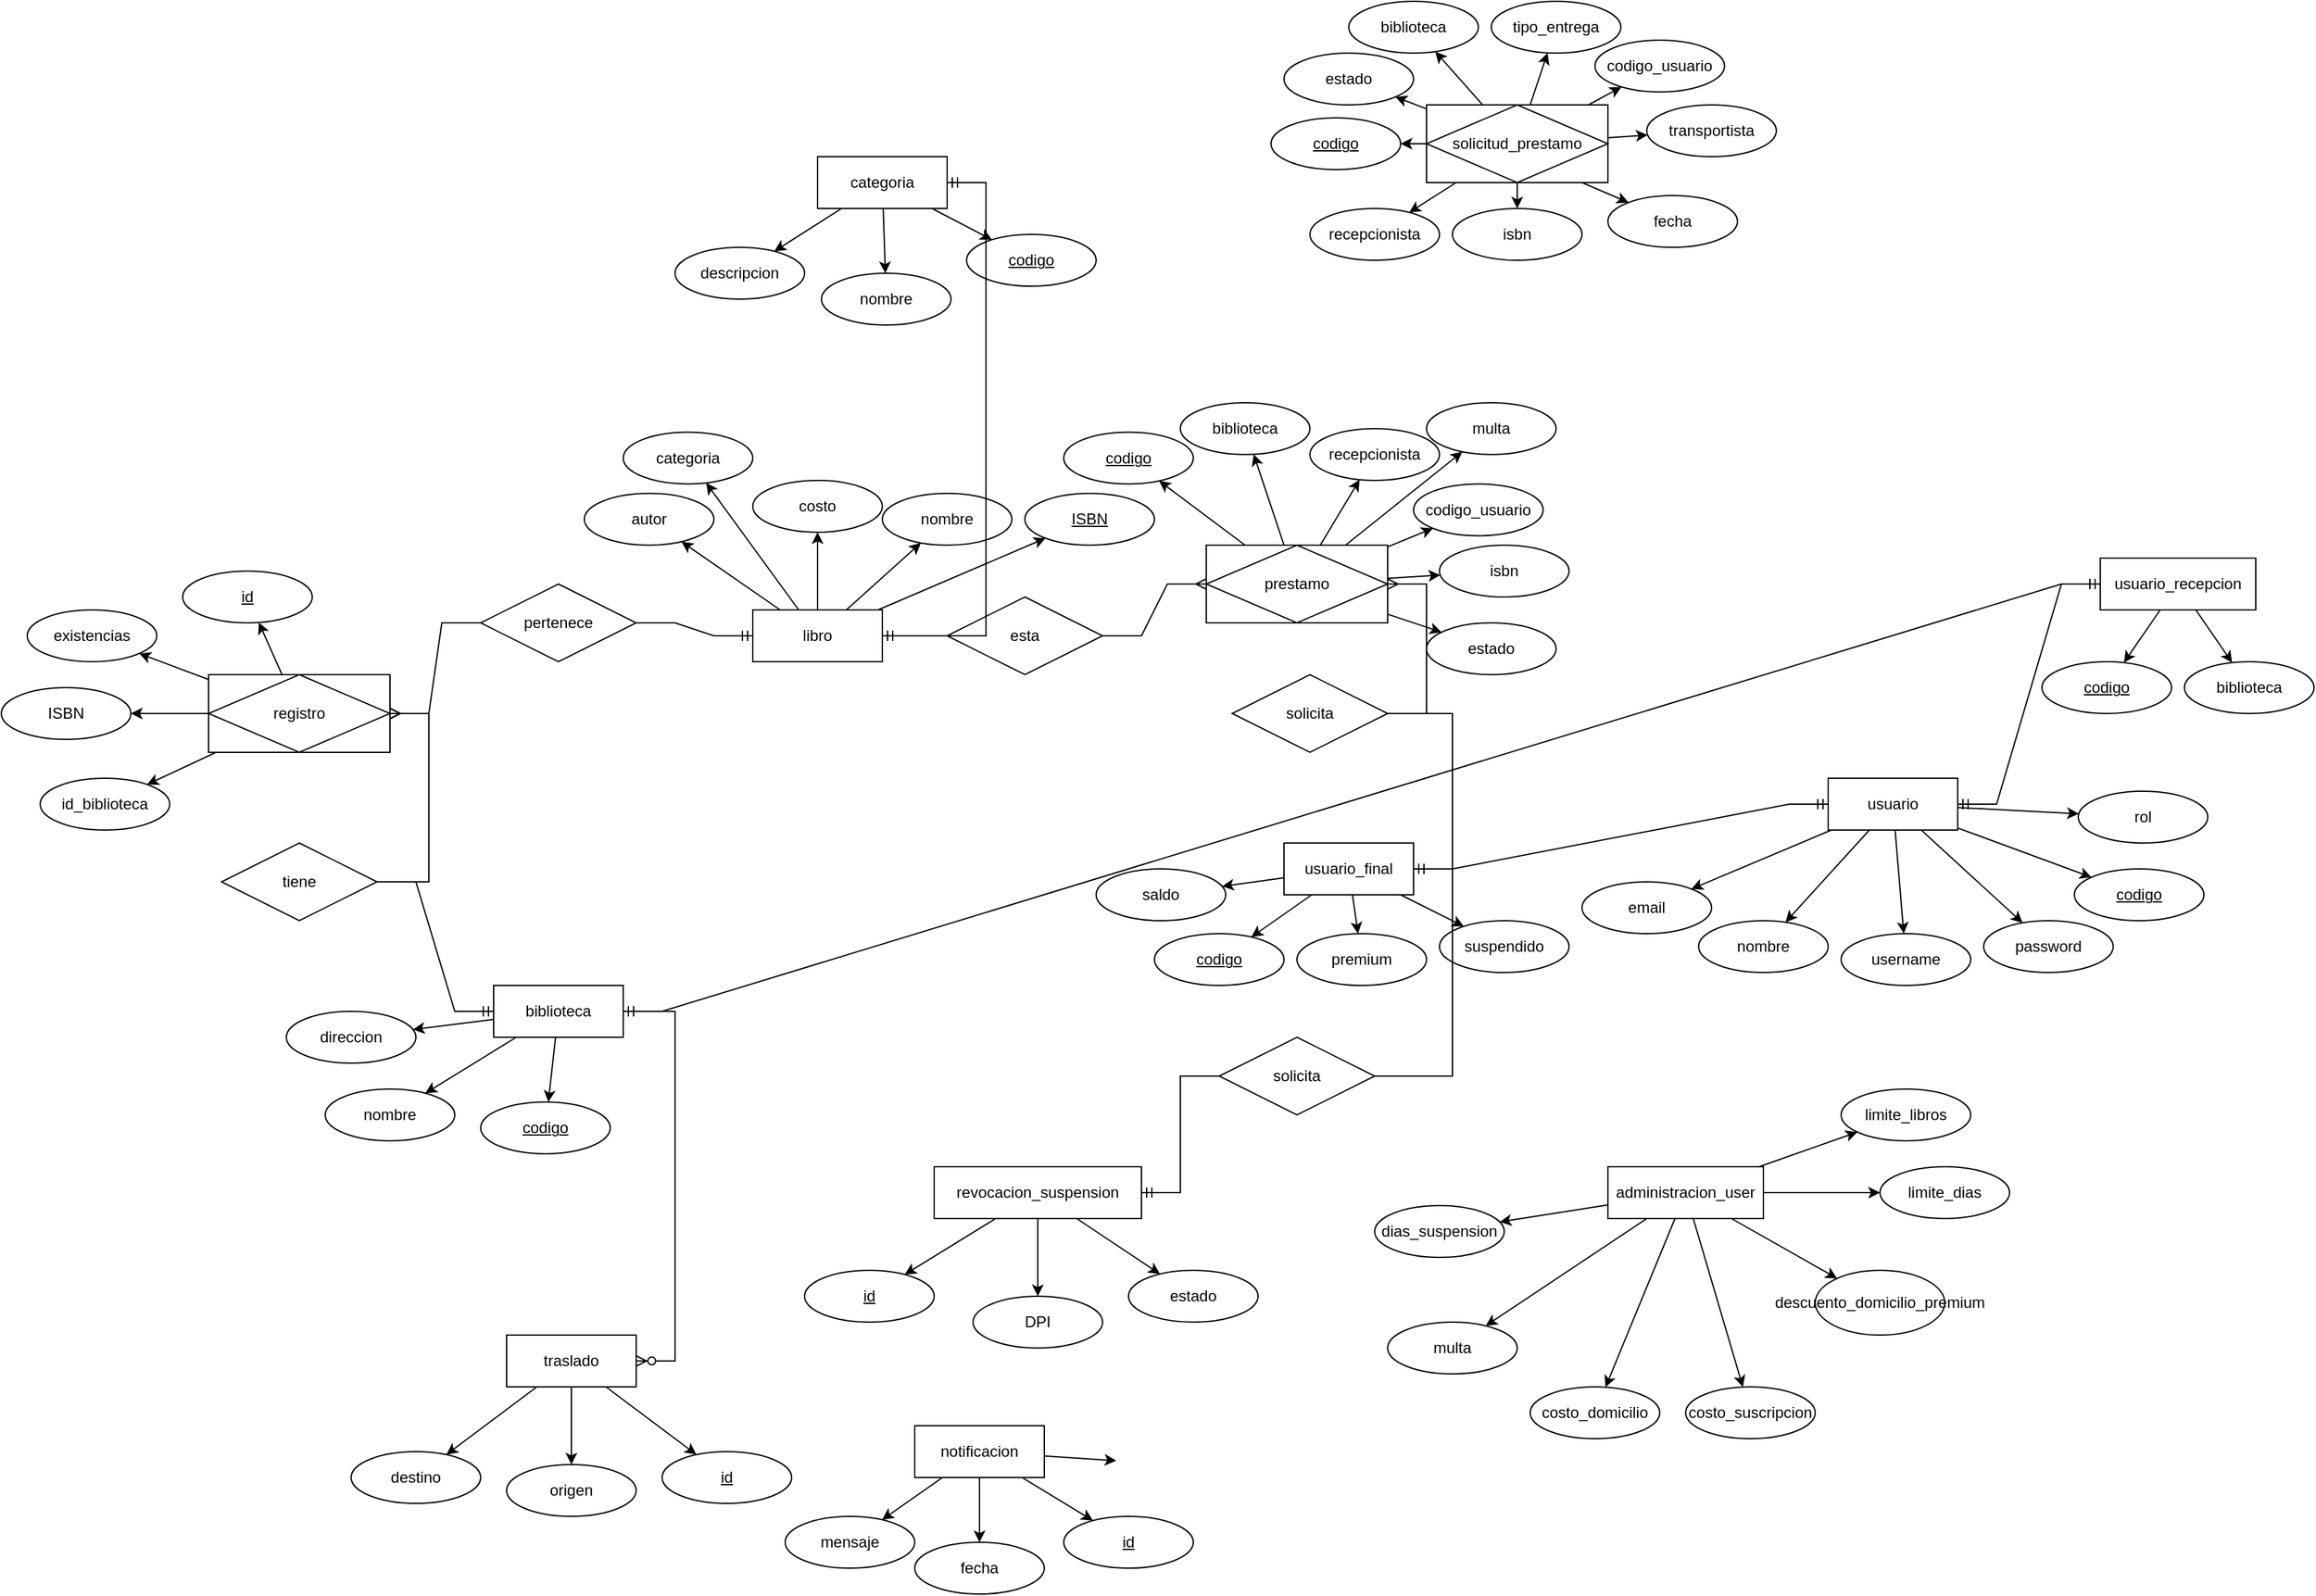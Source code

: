 <mxfile version="21.6.8" type="device">
  <diagram id="R2lEEEUBdFMjLlhIrx00" name="Page-1">
    <mxGraphModel dx="2083" dy="1820" grid="1" gridSize="10" guides="1" tooltips="1" connect="1" arrows="1" fold="1" page="1" pageScale="1" pageWidth="850" pageHeight="1100" math="0" shadow="0" extFonts="Permanent Marker^https://fonts.googleapis.com/css?family=Permanent+Marker">
      <root>
        <mxCell id="0" />
        <mxCell id="1" parent="0" />
        <mxCell id="GOXBHIDc6OL2304Vpb3k-1" value="biblioteca" style="whiteSpace=wrap;html=1;align=center;" parent="1" vertex="1">
          <mxGeometry x="100" y="380" width="100" height="40" as="geometry" />
        </mxCell>
        <mxCell id="GOXBHIDc6OL2304Vpb3k-2" value="usuario_final" style="whiteSpace=wrap;html=1;align=center;" parent="1" vertex="1">
          <mxGeometry x="710" y="270" width="100" height="40" as="geometry" />
        </mxCell>
        <mxCell id="GOXBHIDc6OL2304Vpb3k-3" value="libro" style="whiteSpace=wrap;html=1;align=center;" parent="1" vertex="1">
          <mxGeometry x="300" y="90" width="100" height="40" as="geometry" />
        </mxCell>
        <mxCell id="GOXBHIDc6OL2304Vpb3k-5" value="nombre" style="ellipse;whiteSpace=wrap;html=1;align=center;" parent="1" vertex="1">
          <mxGeometry x="400" width="100" height="40" as="geometry" />
        </mxCell>
        <mxCell id="GOXBHIDc6OL2304Vpb3k-6" value="autor" style="ellipse;whiteSpace=wrap;html=1;align=center;" parent="1" vertex="1">
          <mxGeometry x="170" width="100" height="40" as="geometry" />
        </mxCell>
        <mxCell id="GOXBHIDc6OL2304Vpb3k-10" value="" style="endArrow=classic;html=1;rounded=0;" parent="1" source="GOXBHIDc6OL2304Vpb3k-3" target="GOXBHIDc6OL2304Vpb3k-5" edge="1">
          <mxGeometry width="50" height="50" relative="1" as="geometry">
            <mxPoint x="310" y="70" as="sourcePoint" />
            <mxPoint x="360" y="20" as="targetPoint" />
          </mxGeometry>
        </mxCell>
        <mxCell id="GOXBHIDc6OL2304Vpb3k-12" value="" style="endArrow=classic;html=1;rounded=0;" parent="1" source="GOXBHIDc6OL2304Vpb3k-3" target="GOXBHIDc6OL2304Vpb3k-6" edge="1">
          <mxGeometry width="50" height="50" relative="1" as="geometry">
            <mxPoint x="270" y="100" as="sourcePoint" />
            <mxPoint x="354" y="60" as="targetPoint" />
          </mxGeometry>
        </mxCell>
        <mxCell id="GOXBHIDc6OL2304Vpb3k-13" value="ISBN" style="ellipse;whiteSpace=wrap;html=1;align=center;fontStyle=4;" parent="1" vertex="1">
          <mxGeometry x="510" width="100" height="40" as="geometry" />
        </mxCell>
        <mxCell id="GOXBHIDc6OL2304Vpb3k-14" value="" style="endArrow=classic;html=1;rounded=0;" parent="1" source="GOXBHIDc6OL2304Vpb3k-3" target="GOXBHIDc6OL2304Vpb3k-13" edge="1">
          <mxGeometry width="50" height="50" relative="1" as="geometry">
            <mxPoint x="440" y="110" as="sourcePoint" />
            <mxPoint x="459" y="57" as="targetPoint" />
          </mxGeometry>
        </mxCell>
        <mxCell id="GOXBHIDc6OL2304Vpb3k-17" value="codigo" style="ellipse;whiteSpace=wrap;html=1;align=center;fontStyle=4;" parent="1" vertex="1">
          <mxGeometry x="90" y="470" width="100" height="40" as="geometry" />
        </mxCell>
        <mxCell id="GOXBHIDc6OL2304Vpb3k-18" value="" style="endArrow=classic;html=1;rounded=0;" parent="1" source="GOXBHIDc6OL2304Vpb3k-1" target="GOXBHIDc6OL2304Vpb3k-17" edge="1">
          <mxGeometry width="50" height="50" relative="1" as="geometry">
            <mxPoint x="421" y="250" as="sourcePoint" />
            <mxPoint x="489" y="207" as="targetPoint" />
          </mxGeometry>
        </mxCell>
        <mxCell id="GOXBHIDc6OL2304Vpb3k-19" value="prestamo" style="shape=associativeEntity;whiteSpace=wrap;html=1;align=center;" parent="1" vertex="1">
          <mxGeometry x="650" y="40" width="140" height="60" as="geometry" />
        </mxCell>
        <mxCell id="GOXBHIDc6OL2304Vpb3k-23" value="solicita" style="shape=rhombus;perimeter=rhombusPerimeter;whiteSpace=wrap;html=1;align=center;" parent="1" vertex="1">
          <mxGeometry x="670" y="140" width="120" height="60" as="geometry" />
        </mxCell>
        <mxCell id="GOXBHIDc6OL2304Vpb3k-25" value="" style="edgeStyle=entityRelationEdgeStyle;fontSize=12;html=1;endArrow=ERmandOne;rounded=0;" parent="1" source="GOXBHIDc6OL2304Vpb3k-23" target="GOXBHIDc6OL2304Vpb3k-2" edge="1">
          <mxGeometry width="100" height="100" relative="1" as="geometry">
            <mxPoint x="340" y="300" as="sourcePoint" />
            <mxPoint x="440" y="200" as="targetPoint" />
          </mxGeometry>
        </mxCell>
        <mxCell id="GOXBHIDc6OL2304Vpb3k-26" value="" style="edgeStyle=entityRelationEdgeStyle;fontSize=12;html=1;endArrow=ERmany;rounded=0;" parent="1" source="GOXBHIDc6OL2304Vpb3k-23" target="GOXBHIDc6OL2304Vpb3k-19" edge="1">
          <mxGeometry width="100" height="100" relative="1" as="geometry">
            <mxPoint x="340" y="300" as="sourcePoint" />
            <mxPoint x="440" y="200" as="targetPoint" />
          </mxGeometry>
        </mxCell>
        <mxCell id="GOXBHIDc6OL2304Vpb3k-27" value="esta" style="shape=rhombus;perimeter=rhombusPerimeter;whiteSpace=wrap;html=1;align=center;" parent="1" vertex="1">
          <mxGeometry x="450" y="80" width="120" height="60" as="geometry" />
        </mxCell>
        <mxCell id="GOXBHIDc6OL2304Vpb3k-28" value="" style="edgeStyle=entityRelationEdgeStyle;fontSize=12;html=1;endArrow=ERmandOne;rounded=0;" parent="1" source="GOXBHIDc6OL2304Vpb3k-27" target="GOXBHIDc6OL2304Vpb3k-3" edge="1">
          <mxGeometry width="100" height="100" relative="1" as="geometry">
            <mxPoint x="130" y="280" as="sourcePoint" />
            <mxPoint x="530" y="240" as="targetPoint" />
          </mxGeometry>
        </mxCell>
        <mxCell id="GOXBHIDc6OL2304Vpb3k-29" value="" style="edgeStyle=entityRelationEdgeStyle;fontSize=12;html=1;endArrow=ERmany;rounded=0;" parent="1" source="GOXBHIDc6OL2304Vpb3k-27" target="GOXBHIDc6OL2304Vpb3k-19" edge="1">
          <mxGeometry width="100" height="100" relative="1" as="geometry">
            <mxPoint x="130" y="280" as="sourcePoint" />
            <mxPoint x="530" y="90" as="targetPoint" />
          </mxGeometry>
        </mxCell>
        <mxCell id="GOXBHIDc6OL2304Vpb3k-30" value="&lt;div&gt;codigo&lt;/div&gt;" style="ellipse;whiteSpace=wrap;html=1;align=center;fontStyle=4;" parent="1" vertex="1">
          <mxGeometry x="610" y="340" width="100" height="40" as="geometry" />
        </mxCell>
        <mxCell id="GOXBHIDc6OL2304Vpb3k-31" value="" style="endArrow=classic;html=1;rounded=0;" parent="1" source="GOXBHIDc6OL2304Vpb3k-2" target="GOXBHIDc6OL2304Vpb3k-30" edge="1">
          <mxGeometry width="50" height="50" relative="1" as="geometry">
            <mxPoint x="577" y="430" as="sourcePoint" />
            <mxPoint x="639" y="397" as="targetPoint" />
          </mxGeometry>
        </mxCell>
        <mxCell id="GOXBHIDc6OL2304Vpb3k-45" value="registro" style="shape=associativeEntity;whiteSpace=wrap;html=1;align=center;" parent="1" vertex="1">
          <mxGeometry x="-120" y="140" width="140" height="60" as="geometry" />
        </mxCell>
        <mxCell id="GOXBHIDc6OL2304Vpb3k-46" value="pertenece" style="shape=rhombus;perimeter=rhombusPerimeter;whiteSpace=wrap;html=1;align=center;" parent="1" vertex="1">
          <mxGeometry x="90" y="70" width="120" height="60" as="geometry" />
        </mxCell>
        <mxCell id="GOXBHIDc6OL2304Vpb3k-47" value="" style="edgeStyle=entityRelationEdgeStyle;fontSize=12;html=1;endArrow=ERmandOne;rounded=0;" parent="1" source="GOXBHIDc6OL2304Vpb3k-46" target="GOXBHIDc6OL2304Vpb3k-3" edge="1">
          <mxGeometry width="100" height="100" relative="1" as="geometry">
            <mxPoint x="-250" y="580" as="sourcePoint" />
            <mxPoint x="20" y="410" as="targetPoint" />
          </mxGeometry>
        </mxCell>
        <mxCell id="GOXBHIDc6OL2304Vpb3k-48" value="" style="edgeStyle=entityRelationEdgeStyle;fontSize=12;html=1;endArrow=ERmany;rounded=0;" parent="1" source="GOXBHIDc6OL2304Vpb3k-46" target="GOXBHIDc6OL2304Vpb3k-45" edge="1">
          <mxGeometry width="100" height="100" relative="1" as="geometry">
            <mxPoint x="-250" y="580" as="sourcePoint" />
            <mxPoint x="150" y="390" as="targetPoint" />
          </mxGeometry>
        </mxCell>
        <mxCell id="GOXBHIDc6OL2304Vpb3k-49" value="tiene" style="shape=rhombus;perimeter=rhombusPerimeter;whiteSpace=wrap;html=1;align=center;" parent="1" vertex="1">
          <mxGeometry x="-110" y="270" width="120" height="60" as="geometry" />
        </mxCell>
        <mxCell id="GOXBHIDc6OL2304Vpb3k-50" value="" style="edgeStyle=entityRelationEdgeStyle;fontSize=12;html=1;endArrow=ERmandOne;rounded=0;" parent="1" source="GOXBHIDc6OL2304Vpb3k-49" target="GOXBHIDc6OL2304Vpb3k-1" edge="1">
          <mxGeometry width="100" height="100" relative="1" as="geometry">
            <mxPoint x="-190" y="320" as="sourcePoint" />
            <mxPoint x="260" y="290" as="targetPoint" />
          </mxGeometry>
        </mxCell>
        <mxCell id="GOXBHIDc6OL2304Vpb3k-53" value="" style="edgeStyle=entityRelationEdgeStyle;fontSize=12;html=1;endArrow=ERmany;rounded=0;" parent="1" source="GOXBHIDc6OL2304Vpb3k-49" target="GOXBHIDc6OL2304Vpb3k-45" edge="1">
          <mxGeometry width="100" height="100" relative="1" as="geometry">
            <mxPoint x="100" y="110" as="sourcePoint" />
            <mxPoint x="130" y="260" as="targetPoint" />
          </mxGeometry>
        </mxCell>
        <mxCell id="x2etIQxD-up1JLlrIb8q-1" value="id" style="ellipse;whiteSpace=wrap;html=1;align=center;fontStyle=4;" parent="1" vertex="1">
          <mxGeometry x="-140" y="60" width="100" height="40" as="geometry" />
        </mxCell>
        <mxCell id="x2etIQxD-up1JLlrIb8q-2" value="existencias" style="ellipse;whiteSpace=wrap;html=1;align=center;" parent="1" vertex="1">
          <mxGeometry x="-260" y="90" width="100" height="40" as="geometry" />
        </mxCell>
        <mxCell id="x2etIQxD-up1JLlrIb8q-3" value="" style="endArrow=classic;html=1;rounded=0;" parent="1" source="GOXBHIDc6OL2304Vpb3k-45" target="x2etIQxD-up1JLlrIb8q-1" edge="1">
          <mxGeometry width="50" height="50" relative="1" as="geometry">
            <mxPoint x="331" y="100" as="sourcePoint" />
            <mxPoint x="255" y="47" as="targetPoint" />
          </mxGeometry>
        </mxCell>
        <mxCell id="x2etIQxD-up1JLlrIb8q-5" value="" style="endArrow=classic;html=1;rounded=0;" parent="1" source="GOXBHIDc6OL2304Vpb3k-45" target="x2etIQxD-up1JLlrIb8q-2" edge="1">
          <mxGeometry width="50" height="50" relative="1" as="geometry">
            <mxPoint x="351" y="120" as="sourcePoint" />
            <mxPoint x="275" y="67" as="targetPoint" />
          </mxGeometry>
        </mxCell>
        <mxCell id="x2etIQxD-up1JLlrIb8q-7" value="" style="endArrow=classic;html=1;rounded=0;" parent="1" source="GOXBHIDc6OL2304Vpb3k-45" target="x2etIQxD-up1JLlrIb8q-8" edge="1">
          <mxGeometry width="50" height="50" relative="1" as="geometry">
            <mxPoint x="-212" y="140" as="sourcePoint" />
            <mxPoint x="-176.942" y="199.833" as="targetPoint" />
          </mxGeometry>
        </mxCell>
        <mxCell id="x2etIQxD-up1JLlrIb8q-8" value="id_biblioteca" style="ellipse;whiteSpace=wrap;html=1;align=center;" parent="1" vertex="1">
          <mxGeometry x="-250" y="220" width="100" height="40" as="geometry" />
        </mxCell>
        <mxCell id="x2etIQxD-up1JLlrIb8q-9" value="" style="endArrow=classic;html=1;rounded=0;" parent="1" source="GOXBHIDc6OL2304Vpb3k-45" target="x2etIQxD-up1JLlrIb8q-10" edge="1">
          <mxGeometry width="50" height="50" relative="1" as="geometry">
            <mxPoint x="-110" y="193" as="sourcePoint" />
            <mxPoint x="-166.942" y="209.833" as="targetPoint" />
          </mxGeometry>
        </mxCell>
        <mxCell id="x2etIQxD-up1JLlrIb8q-10" value="ISBN" style="ellipse;whiteSpace=wrap;html=1;align=center;" parent="1" vertex="1">
          <mxGeometry x="-280" y="150" width="100" height="40" as="geometry" />
        </mxCell>
        <mxCell id="x2etIQxD-up1JLlrIb8q-11" value="biblioteca" style="ellipse;whiteSpace=wrap;html=1;align=center;" parent="1" vertex="1">
          <mxGeometry x="630" y="-70" width="100" height="40" as="geometry" />
        </mxCell>
        <mxCell id="x2etIQxD-up1JLlrIb8q-12" value="" style="endArrow=classic;html=1;rounded=0;" parent="1" source="GOXBHIDc6OL2304Vpb3k-19" target="x2etIQxD-up1JLlrIb8q-11" edge="1">
          <mxGeometry width="50" height="50" relative="1" as="geometry">
            <mxPoint x="760" y="30" as="sourcePoint" />
            <mxPoint x="732" y="-10" as="targetPoint" />
          </mxGeometry>
        </mxCell>
        <mxCell id="x2etIQxD-up1JLlrIb8q-13" value="codigo_usuario" style="ellipse;whiteSpace=wrap;html=1;align=center;" parent="1" vertex="1">
          <mxGeometry x="810" y="-7.28" width="100" height="40" as="geometry" />
        </mxCell>
        <mxCell id="x2etIQxD-up1JLlrIb8q-14" value="" style="endArrow=classic;html=1;rounded=0;" parent="1" source="GOXBHIDc6OL2304Vpb3k-19" target="x2etIQxD-up1JLlrIb8q-13" edge="1">
          <mxGeometry width="50" height="50" relative="1" as="geometry">
            <mxPoint x="824" y="50" as="sourcePoint" />
            <mxPoint x="842" as="targetPoint" />
          </mxGeometry>
        </mxCell>
        <mxCell id="x2etIQxD-up1JLlrIb8q-15" value="codigo" style="ellipse;whiteSpace=wrap;html=1;align=center;fontStyle=4;" parent="1" vertex="1">
          <mxGeometry x="540" y="-47.28" width="100" height="40" as="geometry" />
        </mxCell>
        <mxCell id="x2etIQxD-up1JLlrIb8q-16" value="" style="endArrow=classic;html=1;rounded=0;" parent="1" source="GOXBHIDc6OL2304Vpb3k-19" target="x2etIQxD-up1JLlrIb8q-15" edge="1">
          <mxGeometry width="50" height="50" relative="1" as="geometry">
            <mxPoint x="750" y="33.843" as="sourcePoint" />
            <mxPoint x="655" y="77" as="targetPoint" />
          </mxGeometry>
        </mxCell>
        <mxCell id="x2etIQxD-up1JLlrIb8q-17" value="recepcionista" style="ellipse;whiteSpace=wrap;html=1;align=center;" parent="1" vertex="1">
          <mxGeometry x="730" y="-50" width="100" height="40" as="geometry" />
        </mxCell>
        <mxCell id="x2etIQxD-up1JLlrIb8q-18" value="" style="endArrow=classic;html=1;rounded=0;" parent="1" source="GOXBHIDc6OL2304Vpb3k-19" target="x2etIQxD-up1JLlrIb8q-17" edge="1">
          <mxGeometry width="50" height="50" relative="1" as="geometry">
            <mxPoint x="760" y="50" as="sourcePoint" />
            <mxPoint x="852" y="10" as="targetPoint" />
          </mxGeometry>
        </mxCell>
        <mxCell id="x2etIQxD-up1JLlrIb8q-19" value="isbn" style="ellipse;whiteSpace=wrap;html=1;align=center;" parent="1" vertex="1">
          <mxGeometry x="830" y="40" width="100" height="40" as="geometry" />
        </mxCell>
        <mxCell id="x2etIQxD-up1JLlrIb8q-20" value="" style="endArrow=classic;html=1;rounded=0;" parent="1" source="GOXBHIDc6OL2304Vpb3k-19" target="x2etIQxD-up1JLlrIb8q-19" edge="1">
          <mxGeometry width="50" height="50" relative="1" as="geometry">
            <mxPoint x="770" y="99.999" as="sourcePoint" />
            <mxPoint x="832" y="52.72" as="targetPoint" />
          </mxGeometry>
        </mxCell>
        <mxCell id="x2etIQxD-up1JLlrIb8q-21" value="premium" style="ellipse;whiteSpace=wrap;html=1;align=center;" parent="1" vertex="1">
          <mxGeometry x="720" y="340" width="100" height="40" as="geometry" />
        </mxCell>
        <mxCell id="x2etIQxD-up1JLlrIb8q-22" value="" style="endArrow=classic;html=1;rounded=0;" parent="1" source="GOXBHIDc6OL2304Vpb3k-2" target="x2etIQxD-up1JLlrIb8q-21" edge="1">
          <mxGeometry width="50" height="50" relative="1" as="geometry">
            <mxPoint x="980" y="230" as="sourcePoint" />
            <mxPoint x="1081" y="291" as="targetPoint" />
          </mxGeometry>
        </mxCell>
        <mxCell id="x2etIQxD-up1JLlrIb8q-25" value="limite_libros" style="ellipse;whiteSpace=wrap;html=1;align=center;" parent="1" vertex="1">
          <mxGeometry x="1140" y="460" width="100" height="40" as="geometry" />
        </mxCell>
        <mxCell id="x2etIQxD-up1JLlrIb8q-26" value="" style="endArrow=classic;html=1;rounded=0;" parent="1" source="ZibzqJnpeOjjz1mK1vLh-1" target="x2etIQxD-up1JLlrIb8q-25" edge="1">
          <mxGeometry width="50" height="50" relative="1" as="geometry">
            <mxPoint x="800" y="293" as="sourcePoint" />
            <mxPoint x="1091" y="301" as="targetPoint" />
          </mxGeometry>
        </mxCell>
        <mxCell id="x2etIQxD-up1JLlrIb8q-31" value="suspendido" style="ellipse;whiteSpace=wrap;html=1;align=center;" parent="1" vertex="1">
          <mxGeometry x="830" y="330" width="100" height="40" as="geometry" />
        </mxCell>
        <mxCell id="x2etIQxD-up1JLlrIb8q-32" value="" style="endArrow=classic;html=1;rounded=0;" parent="1" source="GOXBHIDc6OL2304Vpb3k-2" target="x2etIQxD-up1JLlrIb8q-31" edge="1">
          <mxGeometry width="50" height="50" relative="1" as="geometry">
            <mxPoint x="890" y="297" as="sourcePoint" />
            <mxPoint x="1181" y="321" as="targetPoint" />
          </mxGeometry>
        </mxCell>
        <mxCell id="x2etIQxD-up1JLlrIb8q-34" value="revocacion_suspension" style="whiteSpace=wrap;html=1;align=center;" parent="1" vertex="1">
          <mxGeometry x="440" y="520" width="160" height="40" as="geometry" />
        </mxCell>
        <mxCell id="x2etIQxD-up1JLlrIb8q-36" value="id" style="ellipse;whiteSpace=wrap;html=1;align=center;fontStyle=4;" parent="1" vertex="1">
          <mxGeometry x="340" y="600" width="100" height="40" as="geometry" />
        </mxCell>
        <mxCell id="x2etIQxD-up1JLlrIb8q-37" value="" style="endArrow=classic;html=1;rounded=0;" parent="1" source="x2etIQxD-up1JLlrIb8q-34" target="x2etIQxD-up1JLlrIb8q-36" edge="1">
          <mxGeometry width="50" height="50" relative="1" as="geometry">
            <mxPoint x="158" y="430" as="sourcePoint" />
            <mxPoint x="499" y="217" as="targetPoint" />
          </mxGeometry>
        </mxCell>
        <mxCell id="x2etIQxD-up1JLlrIb8q-38" value="DPI" style="ellipse;whiteSpace=wrap;html=1;align=center;" parent="1" vertex="1">
          <mxGeometry x="470" y="620" width="100" height="40" as="geometry" />
        </mxCell>
        <mxCell id="x2etIQxD-up1JLlrIb8q-39" value="" style="endArrow=classic;html=1;rounded=0;" parent="1" source="x2etIQxD-up1JLlrIb8q-34" target="x2etIQxD-up1JLlrIb8q-38" edge="1">
          <mxGeometry width="50" height="50" relative="1" as="geometry">
            <mxPoint x="726" y="560" as="sourcePoint" />
            <mxPoint x="821" y="611" as="targetPoint" />
          </mxGeometry>
        </mxCell>
        <mxCell id="x2etIQxD-up1JLlrIb8q-40" value="estado" style="ellipse;whiteSpace=wrap;html=1;align=center;" parent="1" vertex="1">
          <mxGeometry x="590" y="600" width="100" height="40" as="geometry" />
        </mxCell>
        <mxCell id="x2etIQxD-up1JLlrIb8q-41" value="" style="endArrow=classic;html=1;rounded=0;" parent="1" source="x2etIQxD-up1JLlrIb8q-34" target="x2etIQxD-up1JLlrIb8q-40" edge="1">
          <mxGeometry width="50" height="50" relative="1" as="geometry">
            <mxPoint x="554" y="570" as="sourcePoint" />
            <mxPoint x="831" y="621" as="targetPoint" />
          </mxGeometry>
        </mxCell>
        <mxCell id="x2etIQxD-up1JLlrIb8q-44" value="traslado" style="whiteSpace=wrap;html=1;align=center;" parent="1" vertex="1">
          <mxGeometry x="110" y="650" width="100" height="40" as="geometry" />
        </mxCell>
        <mxCell id="x2etIQxD-up1JLlrIb8q-45" value="id" style="ellipse;whiteSpace=wrap;html=1;align=center;fontStyle=4;" parent="1" vertex="1">
          <mxGeometry x="230" y="740" width="100" height="40" as="geometry" />
        </mxCell>
        <mxCell id="x2etIQxD-up1JLlrIb8q-46" value="" style="endArrow=classic;html=1;rounded=0;" parent="1" source="x2etIQxD-up1JLlrIb8q-44" target="x2etIQxD-up1JLlrIb8q-45" edge="1">
          <mxGeometry width="50" height="50" relative="1" as="geometry">
            <mxPoint x="530" y="570" as="sourcePoint" />
            <mxPoint x="530" y="630" as="targetPoint" />
          </mxGeometry>
        </mxCell>
        <mxCell id="x2etIQxD-up1JLlrIb8q-47" value="origen" style="ellipse;whiteSpace=wrap;html=1;align=center;" parent="1" vertex="1">
          <mxGeometry x="110" y="750" width="100" height="40" as="geometry" />
        </mxCell>
        <mxCell id="x2etIQxD-up1JLlrIb8q-48" value="" style="endArrow=classic;html=1;rounded=0;" parent="1" source="x2etIQxD-up1JLlrIb8q-44" target="x2etIQxD-up1JLlrIb8q-47" edge="1">
          <mxGeometry width="50" height="50" relative="1" as="geometry">
            <mxPoint x="197" y="700" as="sourcePoint" />
            <mxPoint x="266" y="752" as="targetPoint" />
          </mxGeometry>
        </mxCell>
        <mxCell id="x2etIQxD-up1JLlrIb8q-49" value="destino" style="ellipse;whiteSpace=wrap;html=1;align=center;" parent="1" vertex="1">
          <mxGeometry x="-10" y="740" width="100" height="40" as="geometry" />
        </mxCell>
        <mxCell id="x2etIQxD-up1JLlrIb8q-50" value="" style="endArrow=classic;html=1;rounded=0;" parent="1" source="x2etIQxD-up1JLlrIb8q-44" target="x2etIQxD-up1JLlrIb8q-49" edge="1">
          <mxGeometry width="50" height="50" relative="1" as="geometry">
            <mxPoint x="30" y="680" as="sourcePoint" />
            <mxPoint x="136" y="742" as="targetPoint" />
          </mxGeometry>
        </mxCell>
        <mxCell id="x2etIQxD-up1JLlrIb8q-52" value="" style="edgeStyle=entityRelationEdgeStyle;fontSize=12;html=1;endArrow=ERzeroToMany;startArrow=ERmandOne;rounded=0;" parent="1" source="GOXBHIDc6OL2304Vpb3k-1" target="x2etIQxD-up1JLlrIb8q-44" edge="1">
          <mxGeometry width="100" height="100" relative="1" as="geometry">
            <mxPoint x="220" y="530" as="sourcePoint" />
            <mxPoint x="320" y="430" as="targetPoint" />
          </mxGeometry>
        </mxCell>
        <mxCell id="x2etIQxD-up1JLlrIb8q-53" value="" style="edgeStyle=entityRelationEdgeStyle;fontSize=12;html=1;endArrow=ERmandOne;rounded=0;" parent="1" source="x2etIQxD-up1JLlrIb8q-54" target="GOXBHIDc6OL2304Vpb3k-2" edge="1">
          <mxGeometry width="100" height="100" relative="1" as="geometry">
            <mxPoint x="770" y="460" as="sourcePoint" />
            <mxPoint x="940" y="230" as="targetPoint" />
            <Array as="points">
              <mxPoint x="920" y="370" />
              <mxPoint x="960" y="390" />
            </Array>
          </mxGeometry>
        </mxCell>
        <mxCell id="x2etIQxD-up1JLlrIb8q-54" value="solicita" style="shape=rhombus;perimeter=rhombusPerimeter;whiteSpace=wrap;html=1;align=center;" parent="1" vertex="1">
          <mxGeometry x="660" y="420" width="120" height="60" as="geometry" />
        </mxCell>
        <mxCell id="x2etIQxD-up1JLlrIb8q-55" value="" style="edgeStyle=entityRelationEdgeStyle;fontSize=12;html=1;endArrow=ERmandOne;rounded=0;" parent="1" source="x2etIQxD-up1JLlrIb8q-54" target="x2etIQxD-up1JLlrIb8q-34" edge="1">
          <mxGeometry width="100" height="100" relative="1" as="geometry">
            <mxPoint x="760" y="570" as="sourcePoint" />
            <mxPoint x="820" y="480" as="targetPoint" />
          </mxGeometry>
        </mxCell>
        <mxCell id="x2etIQxD-up1JLlrIb8q-56" value="notificacion" style="whiteSpace=wrap;html=1;align=center;" parent="1" vertex="1">
          <mxGeometry x="425" y="720" width="100" height="40" as="geometry" />
        </mxCell>
        <mxCell id="x2etIQxD-up1JLlrIb8q-57" value="id" style="ellipse;whiteSpace=wrap;html=1;align=center;fontStyle=4;" parent="1" vertex="1">
          <mxGeometry x="540" y="790" width="100" height="40" as="geometry" />
        </mxCell>
        <mxCell id="x2etIQxD-up1JLlrIb8q-58" value="" style="endArrow=classic;html=1;rounded=0;" parent="1" source="x2etIQxD-up1JLlrIb8q-56" target="x2etIQxD-up1JLlrIb8q-57" edge="1">
          <mxGeometry width="50" height="50" relative="1" as="geometry">
            <mxPoint x="437" y="750" as="sourcePoint" />
            <mxPoint x="780" y="690" as="targetPoint" />
          </mxGeometry>
        </mxCell>
        <mxCell id="x2etIQxD-up1JLlrIb8q-59" value="mensaje" style="ellipse;whiteSpace=wrap;html=1;align=center;" parent="1" vertex="1">
          <mxGeometry x="325" y="790" width="100" height="40" as="geometry" />
        </mxCell>
        <mxCell id="x2etIQxD-up1JLlrIb8q-60" value="" style="endArrow=classic;html=1;rounded=0;" parent="1" source="x2etIQxD-up1JLlrIb8q-56" target="x2etIQxD-up1JLlrIb8q-59" edge="1">
          <mxGeometry width="50" height="50" relative="1" as="geometry">
            <mxPoint x="580" y="770" as="sourcePoint" />
            <mxPoint x="496" y="792" as="targetPoint" />
          </mxGeometry>
        </mxCell>
        <mxCell id="x2etIQxD-up1JLlrIb8q-61" value="fecha" style="ellipse;whiteSpace=wrap;html=1;align=center;" parent="1" vertex="1">
          <mxGeometry x="425" y="810" width="100" height="40" as="geometry" />
        </mxCell>
        <mxCell id="x2etIQxD-up1JLlrIb8q-62" value="" style="endArrow=classic;html=1;rounded=0;" parent="1" source="x2etIQxD-up1JLlrIb8q-56" target="x2etIQxD-up1JLlrIb8q-61" edge="1">
          <mxGeometry width="50" height="50" relative="1" as="geometry">
            <mxPoint x="551" y="775" as="sourcePoint" />
            <mxPoint x="596" y="807" as="targetPoint" />
          </mxGeometry>
        </mxCell>
        <mxCell id="x2etIQxD-up1JLlrIb8q-64" value="" style="endArrow=classic;html=1;rounded=0;" parent="1" source="x2etIQxD-up1JLlrIb8q-56" edge="1">
          <mxGeometry width="50" height="50" relative="1" as="geometry">
            <mxPoint x="710" y="700" as="sourcePoint" />
            <mxPoint x="580.559" y="747.017" as="targetPoint" />
          </mxGeometry>
        </mxCell>
        <mxCell id="ZibzqJnpeOjjz1mK1vLh-1" value="administracion_user" style="whiteSpace=wrap;html=1;align=center;" parent="1" vertex="1">
          <mxGeometry x="960" y="520" width="120" height="40" as="geometry" />
        </mxCell>
        <mxCell id="ZibzqJnpeOjjz1mK1vLh-2" value="costo_domicilio" style="ellipse;whiteSpace=wrap;html=1;align=center;" parent="1" vertex="1">
          <mxGeometry x="900" y="690" width="100" height="40" as="geometry" />
        </mxCell>
        <mxCell id="ZibzqJnpeOjjz1mK1vLh-3" value="costo_suscripcion" style="ellipse;whiteSpace=wrap;html=1;align=center;" parent="1" vertex="1">
          <mxGeometry x="1020" y="690" width="100" height="40" as="geometry" />
        </mxCell>
        <mxCell id="ZibzqJnpeOjjz1mK1vLh-4" value="descuento_domicilio_premium" style="ellipse;whiteSpace=wrap;html=1;align=center;" parent="1" vertex="1">
          <mxGeometry x="1120" y="600" width="100" height="50" as="geometry" />
        </mxCell>
        <mxCell id="ZibzqJnpeOjjz1mK1vLh-5" value="multa" style="ellipse;whiteSpace=wrap;html=1;align=center;" parent="1" vertex="1">
          <mxGeometry x="790" y="640" width="100" height="40" as="geometry" />
        </mxCell>
        <mxCell id="ZibzqJnpeOjjz1mK1vLh-6" value="dias_suspension" style="ellipse;whiteSpace=wrap;html=1;align=center;" parent="1" vertex="1">
          <mxGeometry x="780" y="550" width="100" height="40" as="geometry" />
        </mxCell>
        <mxCell id="ZibzqJnpeOjjz1mK1vLh-7" value="" style="endArrow=classic;html=1;rounded=0;" parent="1" source="ZibzqJnpeOjjz1mK1vLh-1" target="ZibzqJnpeOjjz1mK1vLh-2" edge="1">
          <mxGeometry width="50" height="50" relative="1" as="geometry">
            <mxPoint x="530" y="570" as="sourcePoint" />
            <mxPoint x="530" y="630" as="targetPoint" />
          </mxGeometry>
        </mxCell>
        <mxCell id="ZibzqJnpeOjjz1mK1vLh-8" value="" style="endArrow=classic;html=1;rounded=0;" parent="1" source="ZibzqJnpeOjjz1mK1vLh-1" target="ZibzqJnpeOjjz1mK1vLh-3" edge="1">
          <mxGeometry width="50" height="50" relative="1" as="geometry">
            <mxPoint x="1013" y="570" as="sourcePoint" />
            <mxPoint x="967" y="700" as="targetPoint" />
          </mxGeometry>
        </mxCell>
        <mxCell id="ZibzqJnpeOjjz1mK1vLh-9" value="" style="endArrow=classic;html=1;rounded=0;" parent="1" source="ZibzqJnpeOjjz1mK1vLh-1" target="ZibzqJnpeOjjz1mK1vLh-4" edge="1">
          <mxGeometry width="50" height="50" relative="1" as="geometry">
            <mxPoint x="1023" y="580" as="sourcePoint" />
            <mxPoint x="977" y="710" as="targetPoint" />
          </mxGeometry>
        </mxCell>
        <mxCell id="ZibzqJnpeOjjz1mK1vLh-10" value="" style="endArrow=classic;html=1;rounded=0;" parent="1" source="ZibzqJnpeOjjz1mK1vLh-1" target="ZibzqJnpeOjjz1mK1vLh-6" edge="1">
          <mxGeometry width="50" height="50" relative="1" as="geometry">
            <mxPoint x="1033" y="590" as="sourcePoint" />
            <mxPoint x="987" y="720" as="targetPoint" />
          </mxGeometry>
        </mxCell>
        <mxCell id="ZibzqJnpeOjjz1mK1vLh-11" value="" style="endArrow=classic;html=1;rounded=0;" parent="1" source="ZibzqJnpeOjjz1mK1vLh-1" target="ZibzqJnpeOjjz1mK1vLh-5" edge="1">
          <mxGeometry width="50" height="50" relative="1" as="geometry">
            <mxPoint x="1043" y="600" as="sourcePoint" />
            <mxPoint x="997" y="730" as="targetPoint" />
          </mxGeometry>
        </mxCell>
        <mxCell id="ZibzqJnpeOjjz1mK1vLh-13" value="usuario" style="whiteSpace=wrap;html=1;align=center;" parent="1" vertex="1">
          <mxGeometry x="1130" y="220" width="100" height="40" as="geometry" />
        </mxCell>
        <mxCell id="ZibzqJnpeOjjz1mK1vLh-14" value="nombre" style="ellipse;whiteSpace=wrap;html=1;align=center;" parent="1" vertex="1">
          <mxGeometry x="1030" y="330" width="100" height="40" as="geometry" />
        </mxCell>
        <mxCell id="ZibzqJnpeOjjz1mK1vLh-15" value="email" style="ellipse;whiteSpace=wrap;html=1;align=center;" parent="1" vertex="1">
          <mxGeometry x="940" y="300" width="100" height="40" as="geometry" />
        </mxCell>
        <mxCell id="ZibzqJnpeOjjz1mK1vLh-16" value="username" style="ellipse;whiteSpace=wrap;html=1;align=center;" parent="1" vertex="1">
          <mxGeometry x="1140" y="340" width="100" height="40" as="geometry" />
        </mxCell>
        <mxCell id="ZibzqJnpeOjjz1mK1vLh-17" value="password" style="ellipse;whiteSpace=wrap;html=1;align=center;" parent="1" vertex="1">
          <mxGeometry x="1250" y="330" width="100" height="40" as="geometry" />
        </mxCell>
        <mxCell id="ZibzqJnpeOjjz1mK1vLh-18" value="codigo" style="ellipse;whiteSpace=wrap;html=1;align=center;fontStyle=4;" parent="1" vertex="1">
          <mxGeometry x="1320" y="290" width="100" height="40" as="geometry" />
        </mxCell>
        <mxCell id="ZibzqJnpeOjjz1mK1vLh-19" value="" style="endArrow=classic;html=1;rounded=0;" parent="1" source="ZibzqJnpeOjjz1mK1vLh-13" target="ZibzqJnpeOjjz1mK1vLh-18" edge="1">
          <mxGeometry width="50" height="50" relative="1" as="geometry">
            <mxPoint x="1698" y="160" as="sourcePoint" />
            <mxPoint x="1692" y="210" as="targetPoint" />
          </mxGeometry>
        </mxCell>
        <mxCell id="ZibzqJnpeOjjz1mK1vLh-20" value="" style="endArrow=classic;html=1;rounded=0;" parent="1" source="ZibzqJnpeOjjz1mK1vLh-13" target="ZibzqJnpeOjjz1mK1vLh-17" edge="1">
          <mxGeometry width="50" height="50" relative="1" as="geometry">
            <mxPoint x="1240" y="244" as="sourcePoint" />
            <mxPoint x="1322" y="235" as="targetPoint" />
          </mxGeometry>
        </mxCell>
        <mxCell id="ZibzqJnpeOjjz1mK1vLh-21" value="" style="endArrow=classic;html=1;rounded=0;" parent="1" source="ZibzqJnpeOjjz1mK1vLh-13" target="ZibzqJnpeOjjz1mK1vLh-16" edge="1">
          <mxGeometry width="50" height="50" relative="1" as="geometry">
            <mxPoint x="1250" y="254" as="sourcePoint" />
            <mxPoint x="1332" y="245" as="targetPoint" />
          </mxGeometry>
        </mxCell>
        <mxCell id="ZibzqJnpeOjjz1mK1vLh-22" value="" style="endArrow=classic;html=1;rounded=0;" parent="1" source="ZibzqJnpeOjjz1mK1vLh-13" target="ZibzqJnpeOjjz1mK1vLh-14" edge="1">
          <mxGeometry width="50" height="50" relative="1" as="geometry">
            <mxPoint x="1260" y="264" as="sourcePoint" />
            <mxPoint x="1342" y="255" as="targetPoint" />
          </mxGeometry>
        </mxCell>
        <mxCell id="ZibzqJnpeOjjz1mK1vLh-23" value="" style="endArrow=classic;html=1;rounded=0;" parent="1" source="ZibzqJnpeOjjz1mK1vLh-13" target="ZibzqJnpeOjjz1mK1vLh-15" edge="1">
          <mxGeometry width="50" height="50" relative="1" as="geometry">
            <mxPoint x="1270" y="274" as="sourcePoint" />
            <mxPoint x="1352" y="265" as="targetPoint" />
          </mxGeometry>
        </mxCell>
        <mxCell id="ZibzqJnpeOjjz1mK1vLh-24" value="limite_dias" style="ellipse;whiteSpace=wrap;html=1;align=center;" parent="1" vertex="1">
          <mxGeometry x="1170" y="520" width="100" height="40" as="geometry" />
        </mxCell>
        <mxCell id="ZibzqJnpeOjjz1mK1vLh-25" value="" style="endArrow=classic;html=1;rounded=0;" parent="1" source="ZibzqJnpeOjjz1mK1vLh-1" target="ZibzqJnpeOjjz1mK1vLh-24" edge="1">
          <mxGeometry width="50" height="50" relative="1" as="geometry">
            <mxPoint x="1350" y="518" as="sourcePoint" />
            <mxPoint x="1377" y="690" as="targetPoint" />
          </mxGeometry>
        </mxCell>
        <mxCell id="ZibzqJnpeOjjz1mK1vLh-26" value="" style="edgeStyle=entityRelationEdgeStyle;fontSize=12;html=1;endArrow=ERmandOne;startArrow=ERmandOne;rounded=0;" parent="1" source="GOXBHIDc6OL2304Vpb3k-2" target="ZibzqJnpeOjjz1mK1vLh-13" edge="1">
          <mxGeometry width="100" height="100" relative="1" as="geometry">
            <mxPoint x="760" y="540" as="sourcePoint" />
            <mxPoint x="860" y="440" as="targetPoint" />
          </mxGeometry>
        </mxCell>
        <mxCell id="ZibzqJnpeOjjz1mK1vLh-27" value="usuario_recepcion" style="whiteSpace=wrap;html=1;align=center;" parent="1" vertex="1">
          <mxGeometry x="1340" y="50" width="120" height="40" as="geometry" />
        </mxCell>
        <mxCell id="ZibzqJnpeOjjz1mK1vLh-28" value="&lt;div&gt;codigo&lt;/div&gt;" style="ellipse;whiteSpace=wrap;html=1;align=center;fontStyle=4;" parent="1" vertex="1">
          <mxGeometry x="1295" y="130" width="100" height="40" as="geometry" />
        </mxCell>
        <mxCell id="ZibzqJnpeOjjz1mK1vLh-29" value="" style="endArrow=classic;html=1;rounded=0;" parent="1" source="ZibzqJnpeOjjz1mK1vLh-27" target="ZibzqJnpeOjjz1mK1vLh-28" edge="1">
          <mxGeometry width="50" height="50" relative="1" as="geometry">
            <mxPoint x="1407" y="122.72" as="sourcePoint" />
            <mxPoint x="1324" y="229.72" as="targetPoint" />
          </mxGeometry>
        </mxCell>
        <mxCell id="ZibzqJnpeOjjz1mK1vLh-30" value="biblioteca" style="ellipse;whiteSpace=wrap;html=1;align=center;" parent="1" vertex="1">
          <mxGeometry x="1405" y="130" width="100" height="40" as="geometry" />
        </mxCell>
        <mxCell id="ZibzqJnpeOjjz1mK1vLh-31" value="" style="endArrow=classic;html=1;rounded=0;" parent="1" source="ZibzqJnpeOjjz1mK1vLh-27" target="ZibzqJnpeOjjz1mK1vLh-30" edge="1">
          <mxGeometry width="50" height="50" relative="1" as="geometry">
            <mxPoint x="1432" y="122.72" as="sourcePoint" />
            <mxPoint x="1766" y="123.72" as="targetPoint" />
          </mxGeometry>
        </mxCell>
        <mxCell id="ZibzqJnpeOjjz1mK1vLh-32" value="" style="edgeStyle=entityRelationEdgeStyle;fontSize=12;html=1;endArrow=ERmandOne;startArrow=ERmandOne;rounded=0;" parent="1" source="ZibzqJnpeOjjz1mK1vLh-27" target="ZibzqJnpeOjjz1mK1vLh-13" edge="1">
          <mxGeometry width="100" height="100" relative="1" as="geometry">
            <mxPoint x="800" y="280" as="sourcePoint" />
            <mxPoint x="1140" y="250" as="targetPoint" />
          </mxGeometry>
        </mxCell>
        <mxCell id="ZibzqJnpeOjjz1mK1vLh-33" value="" style="edgeStyle=entityRelationEdgeStyle;fontSize=12;html=1;endArrow=ERmandOne;startArrow=ERmandOne;rounded=0;" parent="1" source="ZibzqJnpeOjjz1mK1vLh-27" target="GOXBHIDc6OL2304Vpb3k-1" edge="1">
          <mxGeometry width="100" height="100" relative="1" as="geometry">
            <mxPoint x="1350" y="80" as="sourcePoint" />
            <mxPoint x="1240" y="250" as="targetPoint" />
          </mxGeometry>
        </mxCell>
        <mxCell id="ZibzqJnpeOjjz1mK1vLh-39" value="rol" style="ellipse;whiteSpace=wrap;html=1;align=center;" parent="1" vertex="1">
          <mxGeometry x="1323" y="230" width="100" height="40" as="geometry" />
        </mxCell>
        <mxCell id="ZibzqJnpeOjjz1mK1vLh-40" value="" style="endArrow=classic;html=1;rounded=0;" parent="1" source="ZibzqJnpeOjjz1mK1vLh-13" target="ZibzqJnpeOjjz1mK1vLh-39" edge="1">
          <mxGeometry width="50" height="50" relative="1" as="geometry">
            <mxPoint x="1275" y="160" as="sourcePoint" />
            <mxPoint x="1395" y="135" as="targetPoint" />
          </mxGeometry>
        </mxCell>
        <mxCell id="ZibzqJnpeOjjz1mK1vLh-41" value="saldo" style="ellipse;whiteSpace=wrap;html=1;align=center;" parent="1" vertex="1">
          <mxGeometry x="565" y="290" width="100" height="40" as="geometry" />
        </mxCell>
        <mxCell id="ZibzqJnpeOjjz1mK1vLh-42" value="" style="endArrow=classic;html=1;rounded=0;" parent="1" source="GOXBHIDc6OL2304Vpb3k-2" target="ZibzqJnpeOjjz1mK1vLh-41" edge="1">
          <mxGeometry width="50" height="50" relative="1" as="geometry">
            <mxPoint x="650" y="280" as="sourcePoint" />
            <mxPoint x="926" y="241" as="targetPoint" />
          </mxGeometry>
        </mxCell>
        <mxCell id="ZibzqJnpeOjjz1mK1vLh-44" value="costo" style="ellipse;whiteSpace=wrap;html=1;align=center;" parent="1" vertex="1">
          <mxGeometry x="300" y="-10" width="100" height="40" as="geometry" />
        </mxCell>
        <mxCell id="ZibzqJnpeOjjz1mK1vLh-45" value="" style="endArrow=classic;html=1;rounded=0;" parent="1" source="GOXBHIDc6OL2304Vpb3k-3" target="ZibzqJnpeOjjz1mK1vLh-44" edge="1">
          <mxGeometry width="50" height="50" relative="1" as="geometry">
            <mxPoint x="347.948" y="122.72" as="sourcePoint" />
            <mxPoint x="534" y="12.72" as="targetPoint" />
          </mxGeometry>
        </mxCell>
        <mxCell id="ZibzqJnpeOjjz1mK1vLh-46" value="categoria" style="ellipse;whiteSpace=wrap;html=1;align=center;" parent="1" vertex="1">
          <mxGeometry x="200" y="-47.28" width="100" height="40" as="geometry" />
        </mxCell>
        <mxCell id="ZibzqJnpeOjjz1mK1vLh-47" value="" style="endArrow=classic;html=1;rounded=0;" parent="1" source="GOXBHIDc6OL2304Vpb3k-3" target="ZibzqJnpeOjjz1mK1vLh-46" edge="1">
          <mxGeometry width="50" height="50" relative="1" as="geometry">
            <mxPoint x="320" y="70" as="sourcePoint" />
            <mxPoint x="384" y="12.72" as="targetPoint" />
          </mxGeometry>
        </mxCell>
        <mxCell id="ZibzqJnpeOjjz1mK1vLh-48" value="categoria" style="whiteSpace=wrap;html=1;align=center;" parent="1" vertex="1">
          <mxGeometry x="350" y="-260" width="100" height="40" as="geometry" />
        </mxCell>
        <mxCell id="ZibzqJnpeOjjz1mK1vLh-49" value="nombre" style="ellipse;whiteSpace=wrap;html=1;align=center;" parent="1" vertex="1">
          <mxGeometry x="353" y="-170" width="100" height="40" as="geometry" />
        </mxCell>
        <mxCell id="ZibzqJnpeOjjz1mK1vLh-50" value="" style="endArrow=classic;html=1;rounded=0;" parent="1" source="ZibzqJnpeOjjz1mK1vLh-48" target="ZibzqJnpeOjjz1mK1vLh-49" edge="1">
          <mxGeometry width="50" height="50" relative="1" as="geometry">
            <mxPoint x="325" y="-80" as="sourcePoint" />
            <mxPoint x="313" y="-150" as="targetPoint" />
          </mxGeometry>
        </mxCell>
        <mxCell id="ZibzqJnpeOjjz1mK1vLh-51" value="codigo" style="ellipse;whiteSpace=wrap;html=1;align=center;fontStyle=4;" parent="1" vertex="1">
          <mxGeometry x="465" y="-200" width="100" height="40" as="geometry" />
        </mxCell>
        <mxCell id="ZibzqJnpeOjjz1mK1vLh-52" value="" style="endArrow=classic;html=1;rounded=0;" parent="1" source="ZibzqJnpeOjjz1mK1vLh-48" target="ZibzqJnpeOjjz1mK1vLh-51" edge="1">
          <mxGeometry width="50" height="50" relative="1" as="geometry">
            <mxPoint x="350" y="-80" as="sourcePoint" />
            <mxPoint x="412" y="-113" as="targetPoint" />
          </mxGeometry>
        </mxCell>
        <mxCell id="ZibzqJnpeOjjz1mK1vLh-53" value="descripcion" style="ellipse;whiteSpace=wrap;html=1;align=center;" parent="1" vertex="1">
          <mxGeometry x="240" y="-190" width="100" height="40" as="geometry" />
        </mxCell>
        <mxCell id="ZibzqJnpeOjjz1mK1vLh-54" value="" style="endArrow=classic;html=1;rounded=0;" parent="1" source="ZibzqJnpeOjjz1mK1vLh-48" target="ZibzqJnpeOjjz1mK1vLh-53" edge="1">
          <mxGeometry width="50" height="50" relative="1" as="geometry">
            <mxPoint x="336" y="-220" as="sourcePoint" />
            <mxPoint x="230" y="-160" as="targetPoint" />
          </mxGeometry>
        </mxCell>
        <mxCell id="ZibzqJnpeOjjz1mK1vLh-55" value="" style="edgeStyle=entityRelationEdgeStyle;fontSize=12;html=1;endArrow=ERmandOne;startArrow=ERmandOne;rounded=0;" parent="1" source="GOXBHIDc6OL2304Vpb3k-3" target="ZibzqJnpeOjjz1mK1vLh-48" edge="1">
          <mxGeometry width="100" height="100" relative="1" as="geometry">
            <mxPoint x="1140" y="70" as="sourcePoint" />
            <mxPoint x="210" y="410" as="targetPoint" />
          </mxGeometry>
        </mxCell>
        <mxCell id="ZibzqJnpeOjjz1mK1vLh-56" value="" style="endArrow=classic;html=1;rounded=0;" parent="1" source="GOXBHIDc6OL2304Vpb3k-1" target="ZibzqJnpeOjjz1mK1vLh-57" edge="1">
          <mxGeometry width="50" height="50" relative="1" as="geometry">
            <mxPoint x="110" y="430" as="sourcePoint" />
            <mxPoint x="47.058" y="429.833" as="targetPoint" />
          </mxGeometry>
        </mxCell>
        <mxCell id="ZibzqJnpeOjjz1mK1vLh-57" value="nombre" style="ellipse;whiteSpace=wrap;html=1;align=center;" parent="1" vertex="1">
          <mxGeometry x="-30" y="460" width="100" height="40" as="geometry" />
        </mxCell>
        <mxCell id="ZibzqJnpeOjjz1mK1vLh-58" value="" style="endArrow=classic;html=1;rounded=0;" parent="1" source="GOXBHIDc6OL2304Vpb3k-1" target="ZibzqJnpeOjjz1mK1vLh-59" edge="1">
          <mxGeometry width="50" height="50" relative="1" as="geometry">
            <mxPoint x="110" y="340" as="sourcePoint" />
            <mxPoint x="23.058" y="369.833" as="targetPoint" />
          </mxGeometry>
        </mxCell>
        <mxCell id="ZibzqJnpeOjjz1mK1vLh-59" value="direccion" style="ellipse;whiteSpace=wrap;html=1;align=center;" parent="1" vertex="1">
          <mxGeometry x="-60" y="400" width="100" height="40" as="geometry" />
        </mxCell>
        <mxCell id="ZibzqJnpeOjjz1mK1vLh-70" value="solicitud_prestamo" style="shape=associativeEntity;whiteSpace=wrap;html=1;align=center;" parent="1" vertex="1">
          <mxGeometry x="820" y="-300" width="140" height="60" as="geometry" />
        </mxCell>
        <mxCell id="ZibzqJnpeOjjz1mK1vLh-71" value="recepcionista" style="ellipse;whiteSpace=wrap;html=1;align=center;" parent="1" vertex="1">
          <mxGeometry x="730" y="-220" width="100" height="40" as="geometry" />
        </mxCell>
        <mxCell id="ZibzqJnpeOjjz1mK1vLh-72" value="" style="endArrow=classic;html=1;rounded=0;" parent="1" source="ZibzqJnpeOjjz1mK1vLh-70" target="ZibzqJnpeOjjz1mK1vLh-71" edge="1">
          <mxGeometry width="50" height="50" relative="1" as="geometry">
            <mxPoint x="930" y="-310" as="sourcePoint" />
            <mxPoint x="902" y="-350" as="targetPoint" />
          </mxGeometry>
        </mxCell>
        <mxCell id="ZibzqJnpeOjjz1mK1vLh-73" value="isbn" style="ellipse;whiteSpace=wrap;html=1;align=center;" parent="1" vertex="1">
          <mxGeometry x="840" y="-220" width="100" height="40" as="geometry" />
        </mxCell>
        <mxCell id="ZibzqJnpeOjjz1mK1vLh-74" value="" style="endArrow=classic;html=1;rounded=0;" parent="1" source="ZibzqJnpeOjjz1mK1vLh-70" target="ZibzqJnpeOjjz1mK1vLh-73" edge="1">
          <mxGeometry width="50" height="50" relative="1" as="geometry">
            <mxPoint x="994" y="-290" as="sourcePoint" />
            <mxPoint x="1012" y="-340" as="targetPoint" />
          </mxGeometry>
        </mxCell>
        <mxCell id="ZibzqJnpeOjjz1mK1vLh-75" value="codigo" style="ellipse;whiteSpace=wrap;html=1;align=center;fontStyle=4;" parent="1" vertex="1">
          <mxGeometry x="700" y="-290" width="100" height="40" as="geometry" />
        </mxCell>
        <mxCell id="ZibzqJnpeOjjz1mK1vLh-76" value="" style="endArrow=classic;html=1;rounded=0;" parent="1" source="ZibzqJnpeOjjz1mK1vLh-70" target="ZibzqJnpeOjjz1mK1vLh-75" edge="1">
          <mxGeometry width="50" height="50" relative="1" as="geometry">
            <mxPoint x="920" y="-306.157" as="sourcePoint" />
            <mxPoint x="825" y="-263" as="targetPoint" />
          </mxGeometry>
        </mxCell>
        <mxCell id="ZibzqJnpeOjjz1mK1vLh-77" value="codigo_usuario" style="ellipse;whiteSpace=wrap;html=1;align=center;" parent="1" vertex="1">
          <mxGeometry x="950" y="-350" width="100" height="40" as="geometry" />
        </mxCell>
        <mxCell id="ZibzqJnpeOjjz1mK1vLh-78" value="" style="endArrow=classic;html=1;rounded=0;" parent="1" source="ZibzqJnpeOjjz1mK1vLh-70" target="ZibzqJnpeOjjz1mK1vLh-77" edge="1">
          <mxGeometry width="50" height="50" relative="1" as="geometry">
            <mxPoint x="930" y="-290" as="sourcePoint" />
            <mxPoint x="1022" y="-330" as="targetPoint" />
          </mxGeometry>
        </mxCell>
        <mxCell id="ZibzqJnpeOjjz1mK1vLh-79" value="fecha" style="ellipse;whiteSpace=wrap;html=1;align=center;" parent="1" vertex="1">
          <mxGeometry x="960" y="-230" width="100" height="40" as="geometry" />
        </mxCell>
        <mxCell id="ZibzqJnpeOjjz1mK1vLh-80" value="" style="endArrow=classic;html=1;rounded=0;" parent="1" target="ZibzqJnpeOjjz1mK1vLh-79" edge="1">
          <mxGeometry width="50" height="50" relative="1" as="geometry">
            <mxPoint x="940" y="-240.001" as="sourcePoint" />
            <mxPoint x="1002" y="-287.28" as="targetPoint" />
          </mxGeometry>
        </mxCell>
        <mxCell id="ZibzqJnpeOjjz1mK1vLh-81" value="biblioteca" style="ellipse;whiteSpace=wrap;html=1;align=center;" parent="1" vertex="1">
          <mxGeometry x="760" y="-380" width="100" height="40" as="geometry" />
        </mxCell>
        <mxCell id="ZibzqJnpeOjjz1mK1vLh-82" value="" style="endArrow=classic;html=1;rounded=0;" parent="1" source="ZibzqJnpeOjjz1mK1vLh-70" target="ZibzqJnpeOjjz1mK1vLh-81" edge="1">
          <mxGeometry width="50" height="50" relative="1" as="geometry">
            <mxPoint x="898" y="-380" as="sourcePoint" />
            <mxPoint x="992" y="-410" as="targetPoint" />
          </mxGeometry>
        </mxCell>
        <mxCell id="ZibzqJnpeOjjz1mK1vLh-83" value="estado" style="ellipse;whiteSpace=wrap;html=1;align=center;" parent="1" vertex="1">
          <mxGeometry x="710" y="-340" width="100" height="40" as="geometry" />
        </mxCell>
        <mxCell id="ZibzqJnpeOjjz1mK1vLh-84" value="" style="endArrow=classic;html=1;rounded=0;" parent="1" source="ZibzqJnpeOjjz1mK1vLh-70" target="ZibzqJnpeOjjz1mK1vLh-83" edge="1">
          <mxGeometry width="50" height="50" relative="1" as="geometry">
            <mxPoint x="851.565" y="-290" as="sourcePoint" />
            <mxPoint x="720.44" y="-477.28" as="targetPoint" />
          </mxGeometry>
        </mxCell>
        <mxCell id="ZibzqJnpeOjjz1mK1vLh-85" value="tipo_entrega" style="ellipse;whiteSpace=wrap;html=1;align=center;" parent="1" vertex="1">
          <mxGeometry x="870" y="-380" width="100" height="40" as="geometry" />
        </mxCell>
        <mxCell id="ZibzqJnpeOjjz1mK1vLh-86" value="" style="endArrow=classic;html=1;rounded=0;" parent="1" source="ZibzqJnpeOjjz1mK1vLh-70" target="ZibzqJnpeOjjz1mK1vLh-85" edge="1">
          <mxGeometry width="50" height="50" relative="1" as="geometry">
            <mxPoint x="960" y="-400.001" as="sourcePoint" />
            <mxPoint x="1022" y="-447.28" as="targetPoint" />
          </mxGeometry>
        </mxCell>
        <mxCell id="ZibzqJnpeOjjz1mK1vLh-87" value="transportista" style="ellipse;whiteSpace=wrap;html=1;align=center;" parent="1" vertex="1">
          <mxGeometry x="990" y="-300" width="100" height="40" as="geometry" />
        </mxCell>
        <mxCell id="ZibzqJnpeOjjz1mK1vLh-88" value="" style="endArrow=classic;html=1;rounded=0;" parent="1" source="ZibzqJnpeOjjz1mK1vLh-70" target="ZibzqJnpeOjjz1mK1vLh-87" edge="1">
          <mxGeometry width="50" height="50" relative="1" as="geometry">
            <mxPoint x="1030" y="-360.001" as="sourcePoint" />
            <mxPoint x="1092" y="-407.28" as="targetPoint" />
          </mxGeometry>
        </mxCell>
        <mxCell id="ZibzqJnpeOjjz1mK1vLh-89" value="estado" style="ellipse;whiteSpace=wrap;html=1;align=center;" parent="1" vertex="1">
          <mxGeometry x="820" y="100" width="100" height="40" as="geometry" />
        </mxCell>
        <mxCell id="ZibzqJnpeOjjz1mK1vLh-90" value="" style="endArrow=classic;html=1;rounded=0;" parent="1" source="GOXBHIDc6OL2304Vpb3k-19" target="ZibzqJnpeOjjz1mK1vLh-89" edge="1">
          <mxGeometry width="50" height="50" relative="1" as="geometry">
            <mxPoint x="780" y="126" as="sourcePoint" />
            <mxPoint x="822" y="112.72" as="targetPoint" />
          </mxGeometry>
        </mxCell>
        <mxCell id="ZibzqJnpeOjjz1mK1vLh-91" value="multa" style="ellipse;whiteSpace=wrap;html=1;align=center;" parent="1" vertex="1">
          <mxGeometry x="820" y="-70" width="100" height="40" as="geometry" />
        </mxCell>
        <mxCell id="ZibzqJnpeOjjz1mK1vLh-92" value="" style="endArrow=classic;html=1;rounded=0;" parent="1" source="GOXBHIDc6OL2304Vpb3k-19" target="ZibzqJnpeOjjz1mK1vLh-91" edge="1">
          <mxGeometry width="50" height="50" relative="1" as="geometry">
            <mxPoint x="800" y="-34" as="sourcePoint" />
            <mxPoint x="842" y="-47.28" as="targetPoint" />
          </mxGeometry>
        </mxCell>
      </root>
    </mxGraphModel>
  </diagram>
</mxfile>
